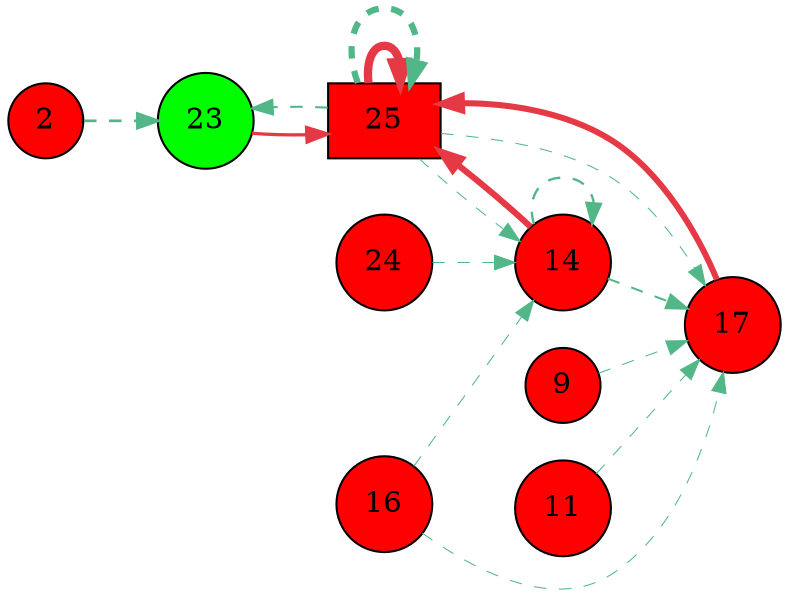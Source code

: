 digraph G{
rankdir=LR;
2 [style=filled, shape=circle, fillcolor="#fe0000", label="2"];
9 [style=filled, shape=circle, fillcolor="#fe0000", label="9"];
11 [style=filled, shape=circle, fillcolor="#fe0000", label="11"];
14 [style=filled, shape=circle, fillcolor="#fe0000", label="14"];
16 [style=filled, shape=circle, fillcolor="#fe0000", label="16"];
17 [style=filled, shape=circle, fillcolor="#fe0000", label="17"];
23 [style=filled, shape=circle, fillcolor="#00fe00", label="23"];
24 [style=filled, shape=circle, fillcolor="#fe0000", label="24"];
25 [style=filled, shape=box, fillcolor="#fe0000", label="25"];
25 -> 25 [color="#e63946",penwidth=4.00];
14 -> 25 [color="#e63946",penwidth=2.98];
17 -> 25 [color="#e63946",penwidth=2.90];
23 -> 25 [color="#e63946",penwidth=1.58];
25 -> 25 [color="#52b788",style=dashed,penwidth=3.00];
2 -> 23 [color="#52b788",style=dashed,penwidth=1.31];
25 -> 23 [color="#52b788",style=dashed,penwidth=0.99];
14 -> 14 [color="#52b788",style=dashed,penwidth=1.13];
25 -> 14 [color="#52b788",style=dashed,penwidth=0.50];
16 -> 14 [color="#52b788",style=dashed,penwidth=0.50];
24 -> 14 [color="#52b788",style=dashed,penwidth=0.50];
14 -> 17 [color="#52b788",style=dashed,penwidth=0.97];
25 -> 17 [color="#52b788",style=dashed,penwidth=0.50];
9 -> 17 [color="#52b788",style=dashed,penwidth=0.50];
11 -> 17 [color="#52b788",style=dashed,penwidth=0.50];
16 -> 17 [color="#52b788",style=dashed,penwidth=0.50];
}